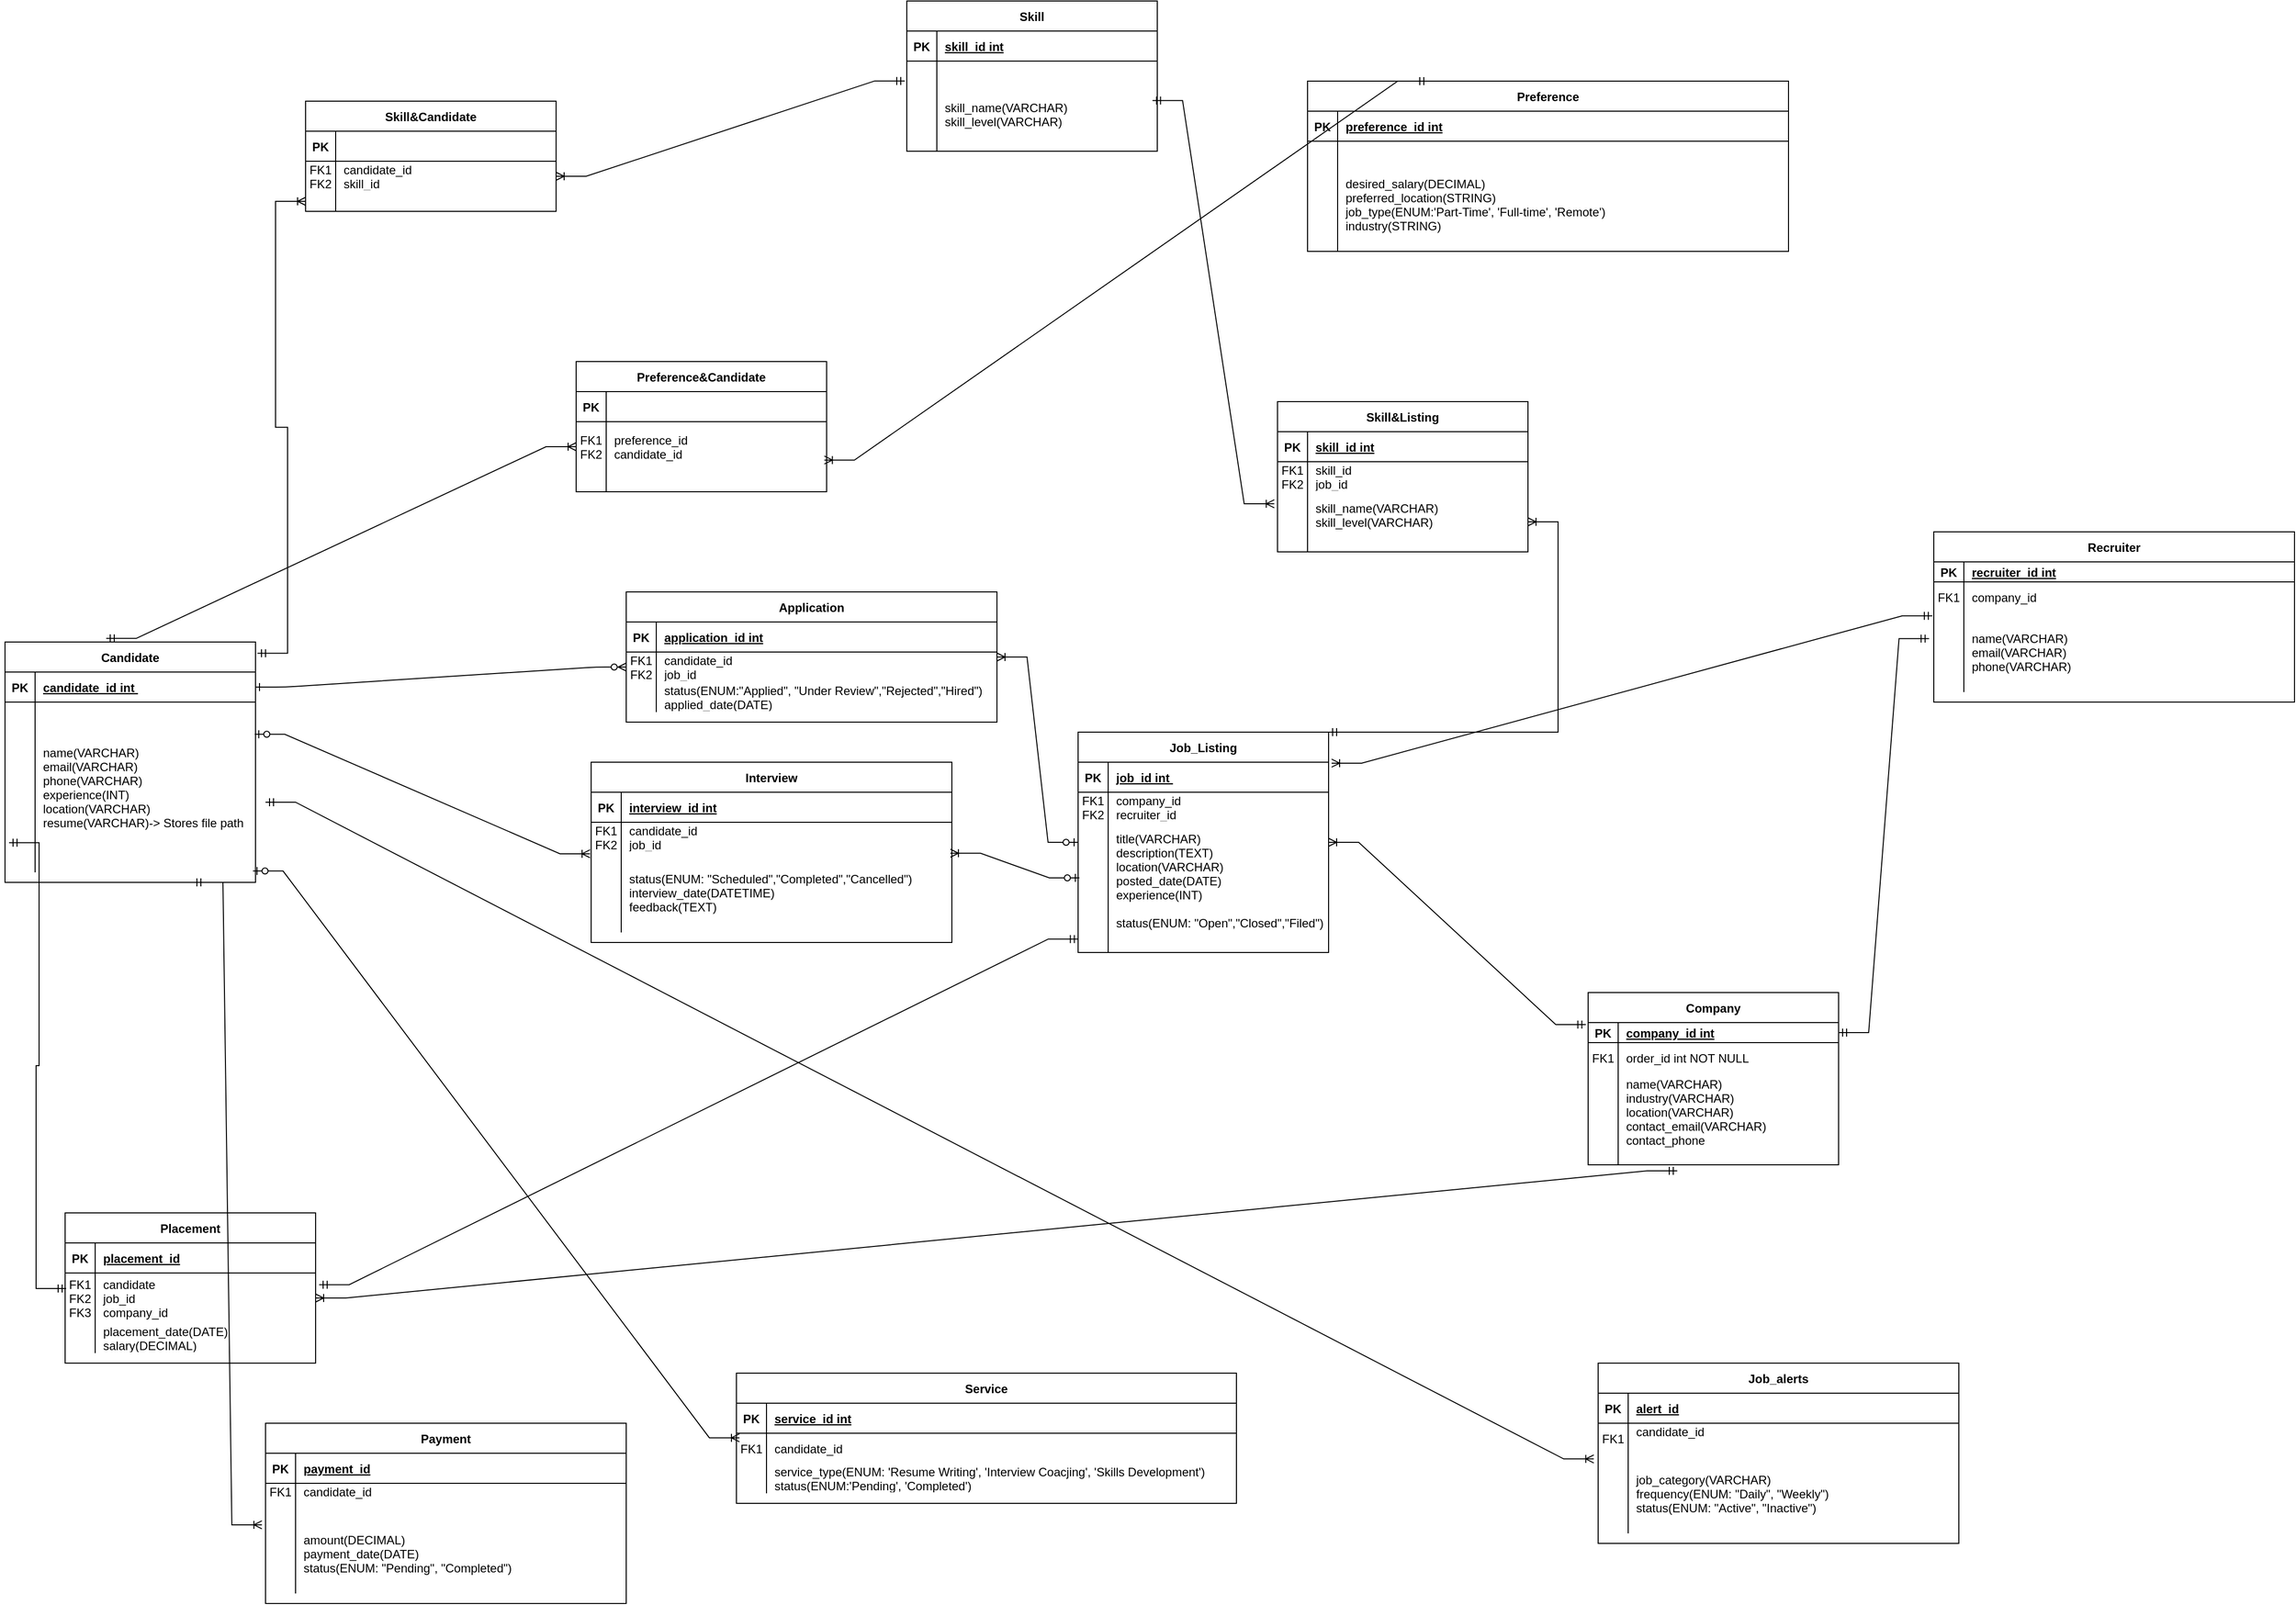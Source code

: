 <mxfile version="26.1.0">
  <diagram id="R2lEEEUBdFMjLlhIrx00" name="Page-1">
    <mxGraphModel dx="4536" dy="2691" grid="1" gridSize="10" guides="1" tooltips="1" connect="1" arrows="1" fold="1" page="1" pageScale="1" pageWidth="850" pageHeight="1100" math="0" shadow="0" extFonts="Permanent Marker^https://fonts.googleapis.com/css?family=Permanent+Marker">
      <root>
        <mxCell id="0" />
        <mxCell id="1" parent="0" />
        <mxCell id="C-vyLk0tnHw3VtMMgP7b-1" value="" style="edgeStyle=entityRelationEdgeStyle;endArrow=ERzeroToMany;startArrow=ERone;endFill=1;startFill=0;" parent="1" source="C-vyLk0tnHw3VtMMgP7b-24" target="C-vyLk0tnHw3VtMMgP7b-6" edge="1">
          <mxGeometry width="100" height="100" relative="1" as="geometry">
            <mxPoint x="340" y="720" as="sourcePoint" />
            <mxPoint x="440" y="620" as="targetPoint" />
          </mxGeometry>
        </mxCell>
        <mxCell id="C-vyLk0tnHw3VtMMgP7b-2" value="Application" style="shape=table;startSize=30;container=1;collapsible=1;childLayout=tableLayout;fixedRows=1;rowLines=0;fontStyle=1;align=center;resizeLast=1;" parent="1" vertex="1">
          <mxGeometry x="460" y="-50" width="370" height="130" as="geometry" />
        </mxCell>
        <mxCell id="C-vyLk0tnHw3VtMMgP7b-3" value="" style="shape=partialRectangle;collapsible=0;dropTarget=0;pointerEvents=0;fillColor=none;points=[[0,0.5],[1,0.5]];portConstraint=eastwest;top=0;left=0;right=0;bottom=1;" parent="C-vyLk0tnHw3VtMMgP7b-2" vertex="1">
          <mxGeometry y="30" width="370" height="30" as="geometry" />
        </mxCell>
        <mxCell id="C-vyLk0tnHw3VtMMgP7b-4" value="PK" style="shape=partialRectangle;overflow=hidden;connectable=0;fillColor=none;top=0;left=0;bottom=0;right=0;fontStyle=1;" parent="C-vyLk0tnHw3VtMMgP7b-3" vertex="1">
          <mxGeometry width="30" height="30" as="geometry">
            <mxRectangle width="30" height="30" as="alternateBounds" />
          </mxGeometry>
        </mxCell>
        <mxCell id="C-vyLk0tnHw3VtMMgP7b-5" value="application_id int" style="shape=partialRectangle;overflow=hidden;connectable=0;fillColor=none;top=0;left=0;bottom=0;right=0;align=left;spacingLeft=6;fontStyle=5;" parent="C-vyLk0tnHw3VtMMgP7b-3" vertex="1">
          <mxGeometry x="30" width="340" height="30" as="geometry">
            <mxRectangle width="340" height="30" as="alternateBounds" />
          </mxGeometry>
        </mxCell>
        <mxCell id="C-vyLk0tnHw3VtMMgP7b-6" value="" style="shape=partialRectangle;collapsible=0;dropTarget=0;pointerEvents=0;fillColor=none;points=[[0,0.5],[1,0.5]];portConstraint=eastwest;top=0;left=0;right=0;bottom=0;" parent="C-vyLk0tnHw3VtMMgP7b-2" vertex="1">
          <mxGeometry y="60" width="370" height="30" as="geometry" />
        </mxCell>
        <mxCell id="C-vyLk0tnHw3VtMMgP7b-7" value="FK1&#xa;FK2" style="shape=partialRectangle;overflow=hidden;connectable=0;fillColor=none;top=0;left=0;bottom=0;right=0;" parent="C-vyLk0tnHw3VtMMgP7b-6" vertex="1">
          <mxGeometry width="30" height="30" as="geometry">
            <mxRectangle width="30" height="30" as="alternateBounds" />
          </mxGeometry>
        </mxCell>
        <mxCell id="C-vyLk0tnHw3VtMMgP7b-8" value="candidate_id&#xa;job_id" style="shape=partialRectangle;overflow=hidden;connectable=0;fillColor=none;top=0;left=0;bottom=0;right=0;align=left;spacingLeft=6;" parent="C-vyLk0tnHw3VtMMgP7b-6" vertex="1">
          <mxGeometry x="30" width="340" height="30" as="geometry">
            <mxRectangle width="340" height="30" as="alternateBounds" />
          </mxGeometry>
        </mxCell>
        <mxCell id="C-vyLk0tnHw3VtMMgP7b-9" value="" style="shape=partialRectangle;collapsible=0;dropTarget=0;pointerEvents=0;fillColor=none;points=[[0,0.5],[1,0.5]];portConstraint=eastwest;top=0;left=0;right=0;bottom=0;" parent="C-vyLk0tnHw3VtMMgP7b-2" vertex="1">
          <mxGeometry y="90" width="370" height="30" as="geometry" />
        </mxCell>
        <mxCell id="C-vyLk0tnHw3VtMMgP7b-10" value="" style="shape=partialRectangle;overflow=hidden;connectable=0;fillColor=none;top=0;left=0;bottom=0;right=0;" parent="C-vyLk0tnHw3VtMMgP7b-9" vertex="1">
          <mxGeometry width="30" height="30" as="geometry">
            <mxRectangle width="30" height="30" as="alternateBounds" />
          </mxGeometry>
        </mxCell>
        <mxCell id="C-vyLk0tnHw3VtMMgP7b-11" value="status(ENUM:&quot;Applied&quot;, &quot;Under Review&quot;,&quot;Rejected&quot;,&quot;Hired&quot;)&#xa;applied_date(DATE)" style="shape=partialRectangle;overflow=hidden;connectable=0;fillColor=none;top=0;left=0;bottom=0;right=0;align=left;spacingLeft=6;" parent="C-vyLk0tnHw3VtMMgP7b-9" vertex="1">
          <mxGeometry x="30" width="340" height="30" as="geometry">
            <mxRectangle width="340" height="30" as="alternateBounds" />
          </mxGeometry>
        </mxCell>
        <mxCell id="C-vyLk0tnHw3VtMMgP7b-13" value="Interview" style="shape=table;startSize=30;container=1;collapsible=1;childLayout=tableLayout;fixedRows=1;rowLines=0;fontStyle=1;align=center;resizeLast=1;" parent="1" vertex="1">
          <mxGeometry x="425" y="120" width="360" height="180" as="geometry" />
        </mxCell>
        <mxCell id="C-vyLk0tnHw3VtMMgP7b-14" value="" style="shape=partialRectangle;collapsible=0;dropTarget=0;pointerEvents=0;fillColor=none;points=[[0,0.5],[1,0.5]];portConstraint=eastwest;top=0;left=0;right=0;bottom=1;" parent="C-vyLk0tnHw3VtMMgP7b-13" vertex="1">
          <mxGeometry y="30" width="360" height="30" as="geometry" />
        </mxCell>
        <mxCell id="C-vyLk0tnHw3VtMMgP7b-15" value="PK" style="shape=partialRectangle;overflow=hidden;connectable=0;fillColor=none;top=0;left=0;bottom=0;right=0;fontStyle=1;" parent="C-vyLk0tnHw3VtMMgP7b-14" vertex="1">
          <mxGeometry width="30" height="30" as="geometry">
            <mxRectangle width="30" height="30" as="alternateBounds" />
          </mxGeometry>
        </mxCell>
        <mxCell id="C-vyLk0tnHw3VtMMgP7b-16" value="interview_id int" style="shape=partialRectangle;overflow=hidden;connectable=0;fillColor=none;top=0;left=0;bottom=0;right=0;align=left;spacingLeft=6;fontStyle=5;" parent="C-vyLk0tnHw3VtMMgP7b-14" vertex="1">
          <mxGeometry x="30" width="330" height="30" as="geometry">
            <mxRectangle width="330" height="30" as="alternateBounds" />
          </mxGeometry>
        </mxCell>
        <mxCell id="C-vyLk0tnHw3VtMMgP7b-17" value="" style="shape=partialRectangle;collapsible=0;dropTarget=0;pointerEvents=0;fillColor=none;points=[[0,0.5],[1,0.5]];portConstraint=eastwest;top=0;left=0;right=0;bottom=0;" parent="C-vyLk0tnHw3VtMMgP7b-13" vertex="1">
          <mxGeometry y="60" width="360" height="30" as="geometry" />
        </mxCell>
        <mxCell id="C-vyLk0tnHw3VtMMgP7b-18" value="FK1&#xa;FK2" style="shape=partialRectangle;overflow=hidden;connectable=0;fillColor=none;top=0;left=0;bottom=0;right=0;" parent="C-vyLk0tnHw3VtMMgP7b-17" vertex="1">
          <mxGeometry width="30" height="30" as="geometry">
            <mxRectangle width="30" height="30" as="alternateBounds" />
          </mxGeometry>
        </mxCell>
        <mxCell id="C-vyLk0tnHw3VtMMgP7b-19" value="candidate_id &#xa;job_id" style="shape=partialRectangle;overflow=hidden;connectable=0;fillColor=none;top=0;left=0;bottom=0;right=0;align=left;spacingLeft=6;" parent="C-vyLk0tnHw3VtMMgP7b-17" vertex="1">
          <mxGeometry x="30" width="330" height="30" as="geometry">
            <mxRectangle width="330" height="30" as="alternateBounds" />
          </mxGeometry>
        </mxCell>
        <mxCell id="C-vyLk0tnHw3VtMMgP7b-20" value="" style="shape=partialRectangle;collapsible=0;dropTarget=0;pointerEvents=0;fillColor=none;points=[[0,0.5],[1,0.5]];portConstraint=eastwest;top=0;left=0;right=0;bottom=0;" parent="C-vyLk0tnHw3VtMMgP7b-13" vertex="1">
          <mxGeometry y="90" width="360" height="80" as="geometry" />
        </mxCell>
        <mxCell id="C-vyLk0tnHw3VtMMgP7b-21" value="" style="shape=partialRectangle;overflow=hidden;connectable=0;fillColor=none;top=0;left=0;bottom=0;right=0;" parent="C-vyLk0tnHw3VtMMgP7b-20" vertex="1">
          <mxGeometry width="30" height="80" as="geometry">
            <mxRectangle width="30" height="80" as="alternateBounds" />
          </mxGeometry>
        </mxCell>
        <mxCell id="C-vyLk0tnHw3VtMMgP7b-22" value="status(ENUM: &quot;Scheduled&quot;,&quot;Completed&quot;,&quot;Cancelled&quot;)&#xa;interview_date(DATETIME)&#xa;feedback(TEXT)" style="shape=partialRectangle;overflow=hidden;connectable=0;fillColor=none;top=0;left=0;bottom=0;right=0;align=left;spacingLeft=6;" parent="C-vyLk0tnHw3VtMMgP7b-20" vertex="1">
          <mxGeometry x="30" width="330" height="80" as="geometry">
            <mxRectangle width="330" height="80" as="alternateBounds" />
          </mxGeometry>
        </mxCell>
        <mxCell id="C-vyLk0tnHw3VtMMgP7b-23" value="Candidate" style="shape=table;startSize=30;container=1;collapsible=1;childLayout=tableLayout;fixedRows=1;rowLines=0;fontStyle=1;align=center;resizeLast=1;" parent="1" vertex="1">
          <mxGeometry x="-160" width="250" height="240" as="geometry" />
        </mxCell>
        <mxCell id="C-vyLk0tnHw3VtMMgP7b-24" value="" style="shape=partialRectangle;collapsible=0;dropTarget=0;pointerEvents=0;fillColor=none;points=[[0,0.5],[1,0.5]];portConstraint=eastwest;top=0;left=0;right=0;bottom=1;" parent="C-vyLk0tnHw3VtMMgP7b-23" vertex="1">
          <mxGeometry y="30" width="250" height="30" as="geometry" />
        </mxCell>
        <mxCell id="C-vyLk0tnHw3VtMMgP7b-25" value="PK" style="shape=partialRectangle;overflow=hidden;connectable=0;fillColor=none;top=0;left=0;bottom=0;right=0;fontStyle=1;" parent="C-vyLk0tnHw3VtMMgP7b-24" vertex="1">
          <mxGeometry width="30" height="30" as="geometry">
            <mxRectangle width="30" height="30" as="alternateBounds" />
          </mxGeometry>
        </mxCell>
        <mxCell id="C-vyLk0tnHw3VtMMgP7b-26" value="candidate_id int " style="shape=partialRectangle;overflow=hidden;connectable=0;fillColor=none;top=0;left=0;bottom=0;right=0;align=left;spacingLeft=6;fontStyle=5;" parent="C-vyLk0tnHw3VtMMgP7b-24" vertex="1">
          <mxGeometry x="30" width="220" height="30" as="geometry">
            <mxRectangle width="220" height="30" as="alternateBounds" />
          </mxGeometry>
        </mxCell>
        <mxCell id="C-vyLk0tnHw3VtMMgP7b-27" value="" style="shape=partialRectangle;collapsible=0;dropTarget=0;pointerEvents=0;fillColor=none;points=[[0,0.5],[1,0.5]];portConstraint=eastwest;top=0;left=0;right=0;bottom=0;" parent="C-vyLk0tnHw3VtMMgP7b-23" vertex="1">
          <mxGeometry y="60" width="250" height="170" as="geometry" />
        </mxCell>
        <mxCell id="C-vyLk0tnHw3VtMMgP7b-28" value="" style="shape=partialRectangle;overflow=hidden;connectable=0;fillColor=none;top=0;left=0;bottom=0;right=0;" parent="C-vyLk0tnHw3VtMMgP7b-27" vertex="1">
          <mxGeometry width="30" height="170" as="geometry">
            <mxRectangle width="30" height="170" as="alternateBounds" />
          </mxGeometry>
        </mxCell>
        <mxCell id="C-vyLk0tnHw3VtMMgP7b-29" value="name(VARCHAR)&#xa;email(VARCHAR)&#xa;phone(VARCHAR)&#xa;experience(INT)&#xa;location(VARCHAR)&#xa;resume(VARCHAR)-&gt; Stores file path" style="shape=partialRectangle;overflow=hidden;connectable=0;fillColor=none;top=0;left=0;bottom=0;right=0;align=left;spacingLeft=6;" parent="C-vyLk0tnHw3VtMMgP7b-27" vertex="1">
          <mxGeometry x="30" width="220" height="170" as="geometry">
            <mxRectangle width="220" height="170" as="alternateBounds" />
          </mxGeometry>
        </mxCell>
        <mxCell id="pcjNR2ZxZ8GuqHbUPMWK-2" value="Service" style="shape=table;startSize=30;container=1;collapsible=1;childLayout=tableLayout;fixedRows=1;rowLines=0;fontStyle=1;align=center;resizeLast=1;" vertex="1" parent="1">
          <mxGeometry x="570" y="730" width="499" height="130" as="geometry" />
        </mxCell>
        <mxCell id="pcjNR2ZxZ8GuqHbUPMWK-3" value="" style="shape=partialRectangle;collapsible=0;dropTarget=0;pointerEvents=0;fillColor=none;points=[[0,0.5],[1,0.5]];portConstraint=eastwest;top=0;left=0;right=0;bottom=1;" vertex="1" parent="pcjNR2ZxZ8GuqHbUPMWK-2">
          <mxGeometry y="30" width="499" height="30" as="geometry" />
        </mxCell>
        <mxCell id="pcjNR2ZxZ8GuqHbUPMWK-4" value="PK" style="shape=partialRectangle;overflow=hidden;connectable=0;fillColor=none;top=0;left=0;bottom=0;right=0;fontStyle=1;" vertex="1" parent="pcjNR2ZxZ8GuqHbUPMWK-3">
          <mxGeometry width="30" height="30" as="geometry">
            <mxRectangle width="30" height="30" as="alternateBounds" />
          </mxGeometry>
        </mxCell>
        <mxCell id="pcjNR2ZxZ8GuqHbUPMWK-5" value="service_id int" style="shape=partialRectangle;overflow=hidden;connectable=0;fillColor=none;top=0;left=0;bottom=0;right=0;align=left;spacingLeft=6;fontStyle=5;" vertex="1" parent="pcjNR2ZxZ8GuqHbUPMWK-3">
          <mxGeometry x="30" width="469" height="30" as="geometry">
            <mxRectangle width="469" height="30" as="alternateBounds" />
          </mxGeometry>
        </mxCell>
        <mxCell id="pcjNR2ZxZ8GuqHbUPMWK-6" value="" style="shape=partialRectangle;collapsible=0;dropTarget=0;pointerEvents=0;fillColor=none;points=[[0,0.5],[1,0.5]];portConstraint=eastwest;top=0;left=0;right=0;bottom=0;" vertex="1" parent="pcjNR2ZxZ8GuqHbUPMWK-2">
          <mxGeometry y="60" width="499" height="30" as="geometry" />
        </mxCell>
        <mxCell id="pcjNR2ZxZ8GuqHbUPMWK-7" value="FK1" style="shape=partialRectangle;overflow=hidden;connectable=0;fillColor=none;top=0;left=0;bottom=0;right=0;" vertex="1" parent="pcjNR2ZxZ8GuqHbUPMWK-6">
          <mxGeometry width="30" height="30" as="geometry">
            <mxRectangle width="30" height="30" as="alternateBounds" />
          </mxGeometry>
        </mxCell>
        <mxCell id="pcjNR2ZxZ8GuqHbUPMWK-8" value="candidate_id" style="shape=partialRectangle;overflow=hidden;connectable=0;fillColor=none;top=0;left=0;bottom=0;right=0;align=left;spacingLeft=6;" vertex="1" parent="pcjNR2ZxZ8GuqHbUPMWK-6">
          <mxGeometry x="30" width="469" height="30" as="geometry">
            <mxRectangle width="469" height="30" as="alternateBounds" />
          </mxGeometry>
        </mxCell>
        <mxCell id="pcjNR2ZxZ8GuqHbUPMWK-9" value="" style="shape=partialRectangle;collapsible=0;dropTarget=0;pointerEvents=0;fillColor=none;points=[[0,0.5],[1,0.5]];portConstraint=eastwest;top=0;left=0;right=0;bottom=0;" vertex="1" parent="pcjNR2ZxZ8GuqHbUPMWK-2">
          <mxGeometry y="90" width="499" height="30" as="geometry" />
        </mxCell>
        <mxCell id="pcjNR2ZxZ8GuqHbUPMWK-10" value="" style="shape=partialRectangle;overflow=hidden;connectable=0;fillColor=none;top=0;left=0;bottom=0;right=0;" vertex="1" parent="pcjNR2ZxZ8GuqHbUPMWK-9">
          <mxGeometry width="30" height="30" as="geometry">
            <mxRectangle width="30" height="30" as="alternateBounds" />
          </mxGeometry>
        </mxCell>
        <mxCell id="pcjNR2ZxZ8GuqHbUPMWK-11" value="service_type(ENUM: &#39;Resume Writing&#39;, &#39;Interview Coacjing&#39;, &#39;Skills Development&#39;)&#xa;status(ENUM:&#39;Pending&#39;, &#39;Completed&#39;)" style="shape=partialRectangle;overflow=hidden;connectable=0;fillColor=none;top=0;left=0;bottom=0;right=0;align=left;spacingLeft=6;" vertex="1" parent="pcjNR2ZxZ8GuqHbUPMWK-9">
          <mxGeometry x="30" width="469" height="30" as="geometry">
            <mxRectangle width="469" height="30" as="alternateBounds" />
          </mxGeometry>
        </mxCell>
        <mxCell id="pcjNR2ZxZ8GuqHbUPMWK-12" value="" style="edgeStyle=entityRelationEdgeStyle;fontSize=12;html=1;endArrow=ERoneToMany;startArrow=ERzeroToOne;rounded=0;exitX=0.997;exitY=0.189;exitDx=0;exitDy=0;exitPerimeter=0;entryX=-0.003;entryY=0.018;entryDx=0;entryDy=0;entryPerimeter=0;" edge="1" parent="1" source="C-vyLk0tnHw3VtMMgP7b-27" target="C-vyLk0tnHw3VtMMgP7b-20">
          <mxGeometry width="100" height="100" relative="1" as="geometry">
            <mxPoint x="110" y="174.88" as="sourcePoint" />
            <mxPoint x="255" y="245.11" as="targetPoint" />
          </mxGeometry>
        </mxCell>
        <mxCell id="pcjNR2ZxZ8GuqHbUPMWK-13" value="" style="edgeStyle=entityRelationEdgeStyle;fontSize=12;html=1;endArrow=ERoneToMany;startArrow=ERzeroToOne;rounded=0;entryX=0.006;entryY=0.153;entryDx=0;entryDy=0;entryPerimeter=0;exitX=0.99;exitY=0.992;exitDx=0;exitDy=0;exitPerimeter=0;" edge="1" parent="1" source="C-vyLk0tnHw3VtMMgP7b-27" target="pcjNR2ZxZ8GuqHbUPMWK-6">
          <mxGeometry width="100" height="100" relative="1" as="geometry">
            <mxPoint x="340" y="330.0" as="sourcePoint" />
            <mxPoint x="172.25" y="536.71" as="targetPoint" />
            <Array as="points">
              <mxPoint x="356.5" y="336.95" />
              <mxPoint x="446.5" y="517.95" />
            </Array>
          </mxGeometry>
        </mxCell>
        <mxCell id="pcjNR2ZxZ8GuqHbUPMWK-14" value="Job_Listing" style="shape=table;startSize=30;container=1;collapsible=1;childLayout=tableLayout;fixedRows=1;rowLines=0;fontStyle=1;align=center;resizeLast=1;" vertex="1" parent="1">
          <mxGeometry x="911" y="90" width="250" height="220" as="geometry" />
        </mxCell>
        <mxCell id="pcjNR2ZxZ8GuqHbUPMWK-15" value="" style="shape=partialRectangle;collapsible=0;dropTarget=0;pointerEvents=0;fillColor=none;points=[[0,0.5],[1,0.5]];portConstraint=eastwest;top=0;left=0;right=0;bottom=1;" vertex="1" parent="pcjNR2ZxZ8GuqHbUPMWK-14">
          <mxGeometry y="30" width="250" height="30" as="geometry" />
        </mxCell>
        <mxCell id="pcjNR2ZxZ8GuqHbUPMWK-16" value="PK" style="shape=partialRectangle;overflow=hidden;connectable=0;fillColor=none;top=0;left=0;bottom=0;right=0;fontStyle=1;" vertex="1" parent="pcjNR2ZxZ8GuqHbUPMWK-15">
          <mxGeometry width="30" height="30" as="geometry">
            <mxRectangle width="30" height="30" as="alternateBounds" />
          </mxGeometry>
        </mxCell>
        <mxCell id="pcjNR2ZxZ8GuqHbUPMWK-17" value="job_id int " style="shape=partialRectangle;overflow=hidden;connectable=0;fillColor=none;top=0;left=0;bottom=0;right=0;align=left;spacingLeft=6;fontStyle=5;" vertex="1" parent="pcjNR2ZxZ8GuqHbUPMWK-15">
          <mxGeometry x="30" width="220" height="30" as="geometry">
            <mxRectangle width="220" height="30" as="alternateBounds" />
          </mxGeometry>
        </mxCell>
        <mxCell id="pcjNR2ZxZ8GuqHbUPMWK-18" value="" style="shape=partialRectangle;collapsible=0;dropTarget=0;pointerEvents=0;fillColor=none;points=[[0,0.5],[1,0.5]];portConstraint=eastwest;top=0;left=0;right=0;bottom=0;" vertex="1" parent="pcjNR2ZxZ8GuqHbUPMWK-14">
          <mxGeometry y="60" width="250" height="30" as="geometry" />
        </mxCell>
        <mxCell id="pcjNR2ZxZ8GuqHbUPMWK-19" value="FK1&#xa;FK2" style="shape=partialRectangle;overflow=hidden;connectable=0;fillColor=none;top=0;left=0;bottom=0;right=0;" vertex="1" parent="pcjNR2ZxZ8GuqHbUPMWK-18">
          <mxGeometry width="30" height="30" as="geometry">
            <mxRectangle width="30" height="30" as="alternateBounds" />
          </mxGeometry>
        </mxCell>
        <mxCell id="pcjNR2ZxZ8GuqHbUPMWK-20" value="company_id&#xa;recruiter_id" style="shape=partialRectangle;overflow=hidden;connectable=0;fillColor=none;top=0;left=0;bottom=0;right=0;align=left;spacingLeft=6;" vertex="1" parent="pcjNR2ZxZ8GuqHbUPMWK-18">
          <mxGeometry x="30" width="220" height="30" as="geometry">
            <mxRectangle width="220" height="30" as="alternateBounds" />
          </mxGeometry>
        </mxCell>
        <mxCell id="pcjNR2ZxZ8GuqHbUPMWK-21" value="" style="shape=partialRectangle;collapsible=0;dropTarget=0;pointerEvents=0;fillColor=none;points=[[0,0.5],[1,0.5]];portConstraint=eastwest;top=0;left=0;right=0;bottom=0;" vertex="1" parent="pcjNR2ZxZ8GuqHbUPMWK-14">
          <mxGeometry y="90" width="250" height="130" as="geometry" />
        </mxCell>
        <mxCell id="pcjNR2ZxZ8GuqHbUPMWK-22" value="" style="shape=partialRectangle;overflow=hidden;connectable=0;fillColor=none;top=0;left=0;bottom=0;right=0;" vertex="1" parent="pcjNR2ZxZ8GuqHbUPMWK-21">
          <mxGeometry width="30" height="130" as="geometry">
            <mxRectangle width="30" height="130" as="alternateBounds" />
          </mxGeometry>
        </mxCell>
        <mxCell id="pcjNR2ZxZ8GuqHbUPMWK-23" value="title(VARCHAR)&#xa;description(TEXT)&#xa;location(VARCHAR)&#xa;posted_date(DATE)&#xa;experience(INT)&#xa;&#xa;status(ENUM: &quot;Open&quot;,&quot;Closed&quot;,&quot;Filed&quot;)&#xa;" style="shape=partialRectangle;overflow=hidden;connectable=0;fillColor=none;top=0;left=0;bottom=0;right=0;align=left;spacingLeft=6;" vertex="1" parent="pcjNR2ZxZ8GuqHbUPMWK-21">
          <mxGeometry x="30" width="220" height="130" as="geometry">
            <mxRectangle width="220" height="130" as="alternateBounds" />
          </mxGeometry>
        </mxCell>
        <mxCell id="pcjNR2ZxZ8GuqHbUPMWK-24" value="" style="edgeStyle=entityRelationEdgeStyle;fontSize=12;html=1;endArrow=ERoneToMany;startArrow=ERzeroToOne;rounded=0;" edge="1" parent="1" source="pcjNR2ZxZ8GuqHbUPMWK-14" target="C-vyLk0tnHw3VtMMgP7b-2">
          <mxGeometry width="100" height="100" relative="1" as="geometry">
            <mxPoint x="750" y="320" as="sourcePoint" />
            <mxPoint x="850" y="220" as="targetPoint" />
          </mxGeometry>
        </mxCell>
        <mxCell id="pcjNR2ZxZ8GuqHbUPMWK-25" value="Company" style="shape=table;startSize=30;container=1;collapsible=1;childLayout=tableLayout;fixedRows=1;rowLines=0;fontStyle=1;align=center;resizeLast=1;" vertex="1" parent="1">
          <mxGeometry x="1420" y="350" width="250" height="172" as="geometry" />
        </mxCell>
        <mxCell id="pcjNR2ZxZ8GuqHbUPMWK-26" value="" style="shape=partialRectangle;collapsible=0;dropTarget=0;pointerEvents=0;fillColor=none;points=[[0,0.5],[1,0.5]];portConstraint=eastwest;top=0;left=0;right=0;bottom=1;" vertex="1" parent="pcjNR2ZxZ8GuqHbUPMWK-25">
          <mxGeometry y="30" width="250" height="20" as="geometry" />
        </mxCell>
        <mxCell id="pcjNR2ZxZ8GuqHbUPMWK-27" value="PK" style="shape=partialRectangle;overflow=hidden;connectable=0;fillColor=none;top=0;left=0;bottom=0;right=0;fontStyle=1;" vertex="1" parent="pcjNR2ZxZ8GuqHbUPMWK-26">
          <mxGeometry width="30" height="20" as="geometry">
            <mxRectangle width="30" height="20" as="alternateBounds" />
          </mxGeometry>
        </mxCell>
        <mxCell id="pcjNR2ZxZ8GuqHbUPMWK-28" value="company_id int" style="shape=partialRectangle;overflow=hidden;connectable=0;fillColor=none;top=0;left=0;bottom=0;right=0;align=left;spacingLeft=6;fontStyle=5;" vertex="1" parent="pcjNR2ZxZ8GuqHbUPMWK-26">
          <mxGeometry x="30" width="220" height="20" as="geometry">
            <mxRectangle width="220" height="20" as="alternateBounds" />
          </mxGeometry>
        </mxCell>
        <mxCell id="pcjNR2ZxZ8GuqHbUPMWK-29" value="" style="shape=partialRectangle;collapsible=0;dropTarget=0;pointerEvents=0;fillColor=none;points=[[0,0.5],[1,0.5]];portConstraint=eastwest;top=0;left=0;right=0;bottom=0;" vertex="1" parent="pcjNR2ZxZ8GuqHbUPMWK-25">
          <mxGeometry y="50" width="250" height="30" as="geometry" />
        </mxCell>
        <mxCell id="pcjNR2ZxZ8GuqHbUPMWK-30" value="FK1" style="shape=partialRectangle;overflow=hidden;connectable=0;fillColor=none;top=0;left=0;bottom=0;right=0;" vertex="1" parent="pcjNR2ZxZ8GuqHbUPMWK-29">
          <mxGeometry width="30" height="30" as="geometry">
            <mxRectangle width="30" height="30" as="alternateBounds" />
          </mxGeometry>
        </mxCell>
        <mxCell id="pcjNR2ZxZ8GuqHbUPMWK-31" value="order_id int NOT NULL" style="shape=partialRectangle;overflow=hidden;connectable=0;fillColor=none;top=0;left=0;bottom=0;right=0;align=left;spacingLeft=6;" vertex="1" parent="pcjNR2ZxZ8GuqHbUPMWK-29">
          <mxGeometry x="30" width="220" height="30" as="geometry">
            <mxRectangle width="220" height="30" as="alternateBounds" />
          </mxGeometry>
        </mxCell>
        <mxCell id="pcjNR2ZxZ8GuqHbUPMWK-32" value="" style="shape=partialRectangle;collapsible=0;dropTarget=0;pointerEvents=0;fillColor=none;points=[[0,0.5],[1,0.5]];portConstraint=eastwest;top=0;left=0;right=0;bottom=0;" vertex="1" parent="pcjNR2ZxZ8GuqHbUPMWK-25">
          <mxGeometry y="80" width="250" height="92" as="geometry" />
        </mxCell>
        <mxCell id="pcjNR2ZxZ8GuqHbUPMWK-33" value="" style="shape=partialRectangle;overflow=hidden;connectable=0;fillColor=none;top=0;left=0;bottom=0;right=0;" vertex="1" parent="pcjNR2ZxZ8GuqHbUPMWK-32">
          <mxGeometry width="30" height="92" as="geometry">
            <mxRectangle width="30" height="92" as="alternateBounds" />
          </mxGeometry>
        </mxCell>
        <mxCell id="pcjNR2ZxZ8GuqHbUPMWK-34" value="name(VARCHAR)&#xa;industry(VARCHAR)&#xa;location(VARCHAR)&#xa;contact_email(VARCHAR)&#xa;contact_phone&#xa;" style="shape=partialRectangle;overflow=hidden;connectable=0;fillColor=none;top=0;left=0;bottom=0;right=0;align=left;spacingLeft=6;" vertex="1" parent="pcjNR2ZxZ8GuqHbUPMWK-32">
          <mxGeometry x="30" width="220" height="92" as="geometry">
            <mxRectangle width="220" height="92" as="alternateBounds" />
          </mxGeometry>
        </mxCell>
        <mxCell id="pcjNR2ZxZ8GuqHbUPMWK-36" value="" style="edgeStyle=entityRelationEdgeStyle;fontSize=12;html=1;endArrow=ERoneToMany;startArrow=ERmandOne;rounded=0;exitX=-0.009;exitY=0.186;exitDx=0;exitDy=0;exitPerimeter=0;" edge="1" parent="1" source="pcjNR2ZxZ8GuqHbUPMWK-25" target="pcjNR2ZxZ8GuqHbUPMWK-14">
          <mxGeometry width="100" height="100" relative="1" as="geometry">
            <mxPoint x="1150" y="360" as="sourcePoint" />
            <mxPoint x="1250" y="260" as="targetPoint" />
          </mxGeometry>
        </mxCell>
        <mxCell id="pcjNR2ZxZ8GuqHbUPMWK-37" value="" style="edgeStyle=entityRelationEdgeStyle;fontSize=12;html=1;endArrow=ERoneToMany;startArrow=ERzeroToOne;rounded=0;exitX=0.005;exitY=0.427;exitDx=0;exitDy=0;exitPerimeter=0;entryX=0.996;entryY=0.011;entryDx=0;entryDy=0;entryPerimeter=0;" edge="1" parent="1" source="pcjNR2ZxZ8GuqHbUPMWK-21" target="C-vyLk0tnHw3VtMMgP7b-20">
          <mxGeometry width="100" height="100" relative="1" as="geometry">
            <mxPoint x="489" y="510" as="sourcePoint" />
            <mxPoint x="700" y="370" as="targetPoint" />
            <Array as="points">
              <mxPoint x="699" y="425" />
              <mxPoint x="700" y="440" />
              <mxPoint x="630" y="440" />
              <mxPoint x="699" y="415" />
            </Array>
          </mxGeometry>
        </mxCell>
        <mxCell id="pcjNR2ZxZ8GuqHbUPMWK-39" value="Placement" style="shape=table;startSize=30;container=1;collapsible=1;childLayout=tableLayout;fixedRows=1;rowLines=0;fontStyle=1;align=center;resizeLast=1;" vertex="1" parent="1">
          <mxGeometry x="-100" y="570" width="250" height="150" as="geometry" />
        </mxCell>
        <mxCell id="pcjNR2ZxZ8GuqHbUPMWK-40" value="" style="shape=partialRectangle;collapsible=0;dropTarget=0;pointerEvents=0;fillColor=none;points=[[0,0.5],[1,0.5]];portConstraint=eastwest;top=0;left=0;right=0;bottom=1;" vertex="1" parent="pcjNR2ZxZ8GuqHbUPMWK-39">
          <mxGeometry y="30" width="250" height="30" as="geometry" />
        </mxCell>
        <mxCell id="pcjNR2ZxZ8GuqHbUPMWK-41" value="PK" style="shape=partialRectangle;overflow=hidden;connectable=0;fillColor=none;top=0;left=0;bottom=0;right=0;fontStyle=1;" vertex="1" parent="pcjNR2ZxZ8GuqHbUPMWK-40">
          <mxGeometry width="30" height="30" as="geometry">
            <mxRectangle width="30" height="30" as="alternateBounds" />
          </mxGeometry>
        </mxCell>
        <mxCell id="pcjNR2ZxZ8GuqHbUPMWK-42" value="placement_id" style="shape=partialRectangle;overflow=hidden;connectable=0;fillColor=none;top=0;left=0;bottom=0;right=0;align=left;spacingLeft=6;fontStyle=5;" vertex="1" parent="pcjNR2ZxZ8GuqHbUPMWK-40">
          <mxGeometry x="30" width="220" height="30" as="geometry">
            <mxRectangle width="220" height="30" as="alternateBounds" />
          </mxGeometry>
        </mxCell>
        <mxCell id="pcjNR2ZxZ8GuqHbUPMWK-43" value="" style="shape=partialRectangle;collapsible=0;dropTarget=0;pointerEvents=0;fillColor=none;points=[[0,0.5],[1,0.5]];portConstraint=eastwest;top=0;left=0;right=0;bottom=0;" vertex="1" parent="pcjNR2ZxZ8GuqHbUPMWK-39">
          <mxGeometry y="60" width="250" height="50" as="geometry" />
        </mxCell>
        <mxCell id="pcjNR2ZxZ8GuqHbUPMWK-44" value="FK1&#xa;FK2&#xa;FK3" style="shape=partialRectangle;overflow=hidden;connectable=0;fillColor=none;top=0;left=0;bottom=0;right=0;" vertex="1" parent="pcjNR2ZxZ8GuqHbUPMWK-43">
          <mxGeometry width="30" height="50" as="geometry">
            <mxRectangle width="30" height="50" as="alternateBounds" />
          </mxGeometry>
        </mxCell>
        <mxCell id="pcjNR2ZxZ8GuqHbUPMWK-45" value="candidate&#xa;job_id&#xa;company_id" style="shape=partialRectangle;overflow=hidden;connectable=0;fillColor=none;top=0;left=0;bottom=0;right=0;align=left;spacingLeft=6;" vertex="1" parent="pcjNR2ZxZ8GuqHbUPMWK-43">
          <mxGeometry x="30" width="220" height="50" as="geometry">
            <mxRectangle width="220" height="50" as="alternateBounds" />
          </mxGeometry>
        </mxCell>
        <mxCell id="pcjNR2ZxZ8GuqHbUPMWK-46" value="" style="shape=partialRectangle;collapsible=0;dropTarget=0;pointerEvents=0;fillColor=none;points=[[0,0.5],[1,0.5]];portConstraint=eastwest;top=0;left=0;right=0;bottom=0;" vertex="1" parent="pcjNR2ZxZ8GuqHbUPMWK-39">
          <mxGeometry y="110" width="250" height="30" as="geometry" />
        </mxCell>
        <mxCell id="pcjNR2ZxZ8GuqHbUPMWK-47" value="" style="shape=partialRectangle;overflow=hidden;connectable=0;fillColor=none;top=0;left=0;bottom=0;right=0;" vertex="1" parent="pcjNR2ZxZ8GuqHbUPMWK-46">
          <mxGeometry width="30" height="30" as="geometry">
            <mxRectangle width="30" height="30" as="alternateBounds" />
          </mxGeometry>
        </mxCell>
        <mxCell id="pcjNR2ZxZ8GuqHbUPMWK-48" value="placement_date(DATE)&#xa;salary(DECIMAL)" style="shape=partialRectangle;overflow=hidden;connectable=0;fillColor=none;top=0;left=0;bottom=0;right=0;align=left;spacingLeft=6;" vertex="1" parent="pcjNR2ZxZ8GuqHbUPMWK-46">
          <mxGeometry x="30" width="220" height="30" as="geometry">
            <mxRectangle width="220" height="30" as="alternateBounds" />
          </mxGeometry>
        </mxCell>
        <mxCell id="pcjNR2ZxZ8GuqHbUPMWK-60" value="Recruiter" style="shape=table;startSize=30;container=1;collapsible=1;childLayout=tableLayout;fixedRows=1;rowLines=0;fontStyle=1;align=center;resizeLast=1;" vertex="1" parent="1">
          <mxGeometry x="1765" y="-110" width="360" height="170" as="geometry" />
        </mxCell>
        <mxCell id="pcjNR2ZxZ8GuqHbUPMWK-61" value="" style="shape=partialRectangle;collapsible=0;dropTarget=0;pointerEvents=0;fillColor=none;points=[[0,0.5],[1,0.5]];portConstraint=eastwest;top=0;left=0;right=0;bottom=1;" vertex="1" parent="pcjNR2ZxZ8GuqHbUPMWK-60">
          <mxGeometry y="30" width="360" height="20" as="geometry" />
        </mxCell>
        <mxCell id="pcjNR2ZxZ8GuqHbUPMWK-62" value="PK" style="shape=partialRectangle;overflow=hidden;connectable=0;fillColor=none;top=0;left=0;bottom=0;right=0;fontStyle=1;" vertex="1" parent="pcjNR2ZxZ8GuqHbUPMWK-61">
          <mxGeometry width="30" height="20" as="geometry">
            <mxRectangle width="30" height="20" as="alternateBounds" />
          </mxGeometry>
        </mxCell>
        <mxCell id="pcjNR2ZxZ8GuqHbUPMWK-63" value="recruiter_id int" style="shape=partialRectangle;overflow=hidden;connectable=0;fillColor=none;top=0;left=0;bottom=0;right=0;align=left;spacingLeft=6;fontStyle=5;" vertex="1" parent="pcjNR2ZxZ8GuqHbUPMWK-61">
          <mxGeometry x="30" width="330" height="20" as="geometry">
            <mxRectangle width="330" height="20" as="alternateBounds" />
          </mxGeometry>
        </mxCell>
        <mxCell id="pcjNR2ZxZ8GuqHbUPMWK-64" value="" style="shape=partialRectangle;collapsible=0;dropTarget=0;pointerEvents=0;fillColor=none;points=[[0,0.5],[1,0.5]];portConstraint=eastwest;top=0;left=0;right=0;bottom=0;" vertex="1" parent="pcjNR2ZxZ8GuqHbUPMWK-60">
          <mxGeometry y="50" width="360" height="30" as="geometry" />
        </mxCell>
        <mxCell id="pcjNR2ZxZ8GuqHbUPMWK-65" value="FK1" style="shape=partialRectangle;overflow=hidden;connectable=0;fillColor=none;top=0;left=0;bottom=0;right=0;" vertex="1" parent="pcjNR2ZxZ8GuqHbUPMWK-64">
          <mxGeometry width="30" height="30" as="geometry">
            <mxRectangle width="30" height="30" as="alternateBounds" />
          </mxGeometry>
        </mxCell>
        <mxCell id="pcjNR2ZxZ8GuqHbUPMWK-66" value="company_id" style="shape=partialRectangle;overflow=hidden;connectable=0;fillColor=none;top=0;left=0;bottom=0;right=0;align=left;spacingLeft=6;" vertex="1" parent="pcjNR2ZxZ8GuqHbUPMWK-64">
          <mxGeometry x="30" width="330" height="30" as="geometry">
            <mxRectangle width="330" height="30" as="alternateBounds" />
          </mxGeometry>
        </mxCell>
        <mxCell id="pcjNR2ZxZ8GuqHbUPMWK-67" value="" style="shape=partialRectangle;collapsible=0;dropTarget=0;pointerEvents=0;fillColor=none;points=[[0,0.5],[1,0.5]];portConstraint=eastwest;top=0;left=0;right=0;bottom=0;" vertex="1" parent="pcjNR2ZxZ8GuqHbUPMWK-60">
          <mxGeometry y="80" width="360" height="80" as="geometry" />
        </mxCell>
        <mxCell id="pcjNR2ZxZ8GuqHbUPMWK-68" value="" style="shape=partialRectangle;overflow=hidden;connectable=0;fillColor=none;top=0;left=0;bottom=0;right=0;" vertex="1" parent="pcjNR2ZxZ8GuqHbUPMWK-67">
          <mxGeometry width="30" height="80" as="geometry">
            <mxRectangle width="30" height="80" as="alternateBounds" />
          </mxGeometry>
        </mxCell>
        <mxCell id="pcjNR2ZxZ8GuqHbUPMWK-69" value="name(VARCHAR)&#xa;email(VARCHAR)&#xa;phone(VARCHAR)" style="shape=partialRectangle;overflow=hidden;connectable=0;fillColor=none;top=0;left=0;bottom=0;right=0;align=left;spacingLeft=6;" vertex="1" parent="pcjNR2ZxZ8GuqHbUPMWK-67">
          <mxGeometry x="30" width="330" height="80" as="geometry">
            <mxRectangle width="330" height="80" as="alternateBounds" />
          </mxGeometry>
        </mxCell>
        <mxCell id="pcjNR2ZxZ8GuqHbUPMWK-70" value="" style="edgeStyle=entityRelationEdgeStyle;fontSize=12;html=1;endArrow=ERmandOne;startArrow=ERmandOne;rounded=0;entryX=-0.013;entryY=0.333;entryDx=0;entryDy=0;entryPerimeter=0;exitX=1;exitY=0.5;exitDx=0;exitDy=0;" edge="1" parent="1" source="pcjNR2ZxZ8GuqHbUPMWK-26" target="pcjNR2ZxZ8GuqHbUPMWK-67">
          <mxGeometry width="100" height="100" relative="1" as="geometry">
            <mxPoint x="840" y="-140" as="sourcePoint" />
            <mxPoint x="940" y="-240" as="targetPoint" />
            <Array as="points">
              <mxPoint x="1230" y="90" />
              <mxPoint x="1000" y="-70" />
            </Array>
          </mxGeometry>
        </mxCell>
        <mxCell id="pcjNR2ZxZ8GuqHbUPMWK-71" value="" style="edgeStyle=entityRelationEdgeStyle;fontSize=12;html=1;endArrow=ERmandOne;startArrow=ERmandOne;rounded=0;entryX=0.016;entryY=0.826;entryDx=0;entryDy=0;entryPerimeter=0;exitX=0.004;exitY=0.31;exitDx=0;exitDy=0;exitPerimeter=0;" edge="1" parent="1" source="pcjNR2ZxZ8GuqHbUPMWK-43" target="C-vyLk0tnHw3VtMMgP7b-27">
          <mxGeometry width="100" height="100" relative="1" as="geometry">
            <mxPoint x="120" y="460" as="sourcePoint" />
            <mxPoint x="220" y="360" as="targetPoint" />
          </mxGeometry>
        </mxCell>
        <mxCell id="pcjNR2ZxZ8GuqHbUPMWK-72" value="" style="edgeStyle=entityRelationEdgeStyle;fontSize=12;html=1;endArrow=ERmandOne;startArrow=ERmandOne;rounded=0;exitX=1.014;exitY=0.234;exitDx=0;exitDy=0;exitPerimeter=0;entryX=0.001;entryY=0.897;entryDx=0;entryDy=0;entryPerimeter=0;" edge="1" parent="1" source="pcjNR2ZxZ8GuqHbUPMWK-43" target="pcjNR2ZxZ8GuqHbUPMWK-21">
          <mxGeometry width="100" height="100" relative="1" as="geometry">
            <mxPoint x="170" y="520" as="sourcePoint" />
            <mxPoint x="270" y="420" as="targetPoint" />
            <Array as="points">
              <mxPoint x="220" y="600" />
            </Array>
          </mxGeometry>
        </mxCell>
        <mxCell id="pcjNR2ZxZ8GuqHbUPMWK-73" value="" style="edgeStyle=entityRelationEdgeStyle;fontSize=12;html=1;endArrow=ERoneToMany;startArrow=ERmandOne;rounded=0;exitX=0.356;exitY=1.065;exitDx=0;exitDy=0;exitPerimeter=0;" edge="1" parent="1" source="pcjNR2ZxZ8GuqHbUPMWK-32" target="pcjNR2ZxZ8GuqHbUPMWK-43">
          <mxGeometry width="100" height="100" relative="1" as="geometry">
            <mxPoint x="890" y="755" as="sourcePoint" />
            <mxPoint x="320" y="670" as="targetPoint" />
          </mxGeometry>
        </mxCell>
        <mxCell id="pcjNR2ZxZ8GuqHbUPMWK-74" value="" style="edgeStyle=entityRelationEdgeStyle;fontSize=12;html=1;endArrow=ERoneToMany;startArrow=ERmandOne;rounded=0;exitX=-0.004;exitY=0.048;exitDx=0;exitDy=0;exitPerimeter=0;entryX=1.012;entryY=0.033;entryDx=0;entryDy=0;entryPerimeter=0;" edge="1" parent="1" source="pcjNR2ZxZ8GuqHbUPMWK-67" target="pcjNR2ZxZ8GuqHbUPMWK-15">
          <mxGeometry width="100" height="100" relative="1" as="geometry">
            <mxPoint x="1490" y="110" as="sourcePoint" />
            <mxPoint x="1590" y="10" as="targetPoint" />
          </mxGeometry>
        </mxCell>
        <mxCell id="pcjNR2ZxZ8GuqHbUPMWK-75" value="Job_alerts" style="shape=table;startSize=30;container=1;collapsible=1;childLayout=tableLayout;fixedRows=1;rowLines=0;fontStyle=1;align=center;resizeLast=1;" vertex="1" parent="1">
          <mxGeometry x="1430" y="720" width="360" height="180" as="geometry" />
        </mxCell>
        <mxCell id="pcjNR2ZxZ8GuqHbUPMWK-76" value="" style="shape=partialRectangle;collapsible=0;dropTarget=0;pointerEvents=0;fillColor=none;points=[[0,0.5],[1,0.5]];portConstraint=eastwest;top=0;left=0;right=0;bottom=1;" vertex="1" parent="pcjNR2ZxZ8GuqHbUPMWK-75">
          <mxGeometry y="30" width="360" height="30" as="geometry" />
        </mxCell>
        <mxCell id="pcjNR2ZxZ8GuqHbUPMWK-77" value="PK" style="shape=partialRectangle;overflow=hidden;connectable=0;fillColor=none;top=0;left=0;bottom=0;right=0;fontStyle=1;" vertex="1" parent="pcjNR2ZxZ8GuqHbUPMWK-76">
          <mxGeometry width="30" height="30" as="geometry">
            <mxRectangle width="30" height="30" as="alternateBounds" />
          </mxGeometry>
        </mxCell>
        <mxCell id="pcjNR2ZxZ8GuqHbUPMWK-78" value="alert_id" style="shape=partialRectangle;overflow=hidden;connectable=0;fillColor=none;top=0;left=0;bottom=0;right=0;align=left;spacingLeft=6;fontStyle=5;" vertex="1" parent="pcjNR2ZxZ8GuqHbUPMWK-76">
          <mxGeometry x="30" width="330" height="30" as="geometry">
            <mxRectangle width="330" height="30" as="alternateBounds" />
          </mxGeometry>
        </mxCell>
        <mxCell id="pcjNR2ZxZ8GuqHbUPMWK-79" value="" style="shape=partialRectangle;collapsible=0;dropTarget=0;pointerEvents=0;fillColor=none;points=[[0,0.5],[1,0.5]];portConstraint=eastwest;top=0;left=0;right=0;bottom=0;" vertex="1" parent="pcjNR2ZxZ8GuqHbUPMWK-75">
          <mxGeometry y="60" width="360" height="30" as="geometry" />
        </mxCell>
        <mxCell id="pcjNR2ZxZ8GuqHbUPMWK-80" value="FK1" style="shape=partialRectangle;overflow=hidden;connectable=0;fillColor=none;top=0;left=0;bottom=0;right=0;" vertex="1" parent="pcjNR2ZxZ8GuqHbUPMWK-79">
          <mxGeometry width="30" height="30" as="geometry">
            <mxRectangle width="30" height="30" as="alternateBounds" />
          </mxGeometry>
        </mxCell>
        <mxCell id="pcjNR2ZxZ8GuqHbUPMWK-81" value="candidate_id &#xa;" style="shape=partialRectangle;overflow=hidden;connectable=0;fillColor=none;top=0;left=0;bottom=0;right=0;align=left;spacingLeft=6;" vertex="1" parent="pcjNR2ZxZ8GuqHbUPMWK-79">
          <mxGeometry x="30" width="330" height="30" as="geometry">
            <mxRectangle width="330" height="30" as="alternateBounds" />
          </mxGeometry>
        </mxCell>
        <mxCell id="pcjNR2ZxZ8GuqHbUPMWK-82" value="" style="shape=partialRectangle;collapsible=0;dropTarget=0;pointerEvents=0;fillColor=none;points=[[0,0.5],[1,0.5]];portConstraint=eastwest;top=0;left=0;right=0;bottom=0;" vertex="1" parent="pcjNR2ZxZ8GuqHbUPMWK-75">
          <mxGeometry y="90" width="360" height="80" as="geometry" />
        </mxCell>
        <mxCell id="pcjNR2ZxZ8GuqHbUPMWK-83" value="" style="shape=partialRectangle;overflow=hidden;connectable=0;fillColor=none;top=0;left=0;bottom=0;right=0;" vertex="1" parent="pcjNR2ZxZ8GuqHbUPMWK-82">
          <mxGeometry width="30" height="80" as="geometry">
            <mxRectangle width="30" height="80" as="alternateBounds" />
          </mxGeometry>
        </mxCell>
        <mxCell id="pcjNR2ZxZ8GuqHbUPMWK-84" value="job_category(VARCHAR)&#xa;frequency(ENUM: &quot;Daily&quot;, &quot;Weekly&quot;)&#xa;status(ENUM: &quot;Active&quot;, &quot;Inactive&quot;)" style="shape=partialRectangle;overflow=hidden;connectable=0;fillColor=none;top=0;left=0;bottom=0;right=0;align=left;spacingLeft=6;" vertex="1" parent="pcjNR2ZxZ8GuqHbUPMWK-82">
          <mxGeometry x="30" width="330" height="80" as="geometry">
            <mxRectangle width="330" height="80" as="alternateBounds" />
          </mxGeometry>
        </mxCell>
        <mxCell id="pcjNR2ZxZ8GuqHbUPMWK-85" value="" style="edgeStyle=entityRelationEdgeStyle;fontSize=12;html=1;endArrow=ERoneToMany;startArrow=ERmandOne;rounded=0;exitX=1.04;exitY=0.588;exitDx=0;exitDy=0;exitPerimeter=0;entryX=-0.012;entryY=0.071;entryDx=0;entryDy=0;entryPerimeter=0;" edge="1" parent="1" source="C-vyLk0tnHw3VtMMgP7b-27" target="pcjNR2ZxZ8GuqHbUPMWK-82">
          <mxGeometry width="100" height="100" relative="1" as="geometry">
            <mxPoint x="340" y="710" as="sourcePoint" />
            <mxPoint x="1290" y="660" as="targetPoint" />
          </mxGeometry>
        </mxCell>
        <mxCell id="pcjNR2ZxZ8GuqHbUPMWK-87" value="Payment" style="shape=table;startSize=30;container=1;collapsible=1;childLayout=tableLayout;fixedRows=1;rowLines=0;fontStyle=1;align=center;resizeLast=1;" vertex="1" parent="1">
          <mxGeometry x="100" y="780" width="360" height="180" as="geometry" />
        </mxCell>
        <mxCell id="pcjNR2ZxZ8GuqHbUPMWK-88" value="" style="shape=partialRectangle;collapsible=0;dropTarget=0;pointerEvents=0;fillColor=none;points=[[0,0.5],[1,0.5]];portConstraint=eastwest;top=0;left=0;right=0;bottom=1;" vertex="1" parent="pcjNR2ZxZ8GuqHbUPMWK-87">
          <mxGeometry y="30" width="360" height="30" as="geometry" />
        </mxCell>
        <mxCell id="pcjNR2ZxZ8GuqHbUPMWK-89" value="PK" style="shape=partialRectangle;overflow=hidden;connectable=0;fillColor=none;top=0;left=0;bottom=0;right=0;fontStyle=1;" vertex="1" parent="pcjNR2ZxZ8GuqHbUPMWK-88">
          <mxGeometry width="30" height="30" as="geometry">
            <mxRectangle width="30" height="30" as="alternateBounds" />
          </mxGeometry>
        </mxCell>
        <mxCell id="pcjNR2ZxZ8GuqHbUPMWK-90" value="payment_id" style="shape=partialRectangle;overflow=hidden;connectable=0;fillColor=none;top=0;left=0;bottom=0;right=0;align=left;spacingLeft=6;fontStyle=5;" vertex="1" parent="pcjNR2ZxZ8GuqHbUPMWK-88">
          <mxGeometry x="30" width="330" height="30" as="geometry">
            <mxRectangle width="330" height="30" as="alternateBounds" />
          </mxGeometry>
        </mxCell>
        <mxCell id="pcjNR2ZxZ8GuqHbUPMWK-91" value="" style="shape=partialRectangle;collapsible=0;dropTarget=0;pointerEvents=0;fillColor=none;points=[[0,0.5],[1,0.5]];portConstraint=eastwest;top=0;left=0;right=0;bottom=0;" vertex="1" parent="pcjNR2ZxZ8GuqHbUPMWK-87">
          <mxGeometry y="60" width="360" height="30" as="geometry" />
        </mxCell>
        <mxCell id="pcjNR2ZxZ8GuqHbUPMWK-92" value="FK1&#xa;" style="shape=partialRectangle;overflow=hidden;connectable=0;fillColor=none;top=0;left=0;bottom=0;right=0;" vertex="1" parent="pcjNR2ZxZ8GuqHbUPMWK-91">
          <mxGeometry width="30" height="30" as="geometry">
            <mxRectangle width="30" height="30" as="alternateBounds" />
          </mxGeometry>
        </mxCell>
        <mxCell id="pcjNR2ZxZ8GuqHbUPMWK-93" value="candidate_id &#xa;" style="shape=partialRectangle;overflow=hidden;connectable=0;fillColor=none;top=0;left=0;bottom=0;right=0;align=left;spacingLeft=6;" vertex="1" parent="pcjNR2ZxZ8GuqHbUPMWK-91">
          <mxGeometry x="30" width="330" height="30" as="geometry">
            <mxRectangle width="330" height="30" as="alternateBounds" />
          </mxGeometry>
        </mxCell>
        <mxCell id="pcjNR2ZxZ8GuqHbUPMWK-94" value="" style="shape=partialRectangle;collapsible=0;dropTarget=0;pointerEvents=0;fillColor=none;points=[[0,0.5],[1,0.5]];portConstraint=eastwest;top=0;left=0;right=0;bottom=0;" vertex="1" parent="pcjNR2ZxZ8GuqHbUPMWK-87">
          <mxGeometry y="90" width="360" height="80" as="geometry" />
        </mxCell>
        <mxCell id="pcjNR2ZxZ8GuqHbUPMWK-95" value="" style="shape=partialRectangle;overflow=hidden;connectable=0;fillColor=none;top=0;left=0;bottom=0;right=0;" vertex="1" parent="pcjNR2ZxZ8GuqHbUPMWK-94">
          <mxGeometry width="30" height="80" as="geometry">
            <mxRectangle width="30" height="80" as="alternateBounds" />
          </mxGeometry>
        </mxCell>
        <mxCell id="pcjNR2ZxZ8GuqHbUPMWK-96" value="amount(DECIMAL)&#xa;payment_date(DATE)&#xa;status(ENUM: &quot;Pending&quot;, &quot;Completed&quot;)" style="shape=partialRectangle;overflow=hidden;connectable=0;fillColor=none;top=0;left=0;bottom=0;right=0;align=left;spacingLeft=6;" vertex="1" parent="pcjNR2ZxZ8GuqHbUPMWK-94">
          <mxGeometry x="30" width="330" height="80" as="geometry">
            <mxRectangle width="330" height="80" as="alternateBounds" />
          </mxGeometry>
        </mxCell>
        <mxCell id="pcjNR2ZxZ8GuqHbUPMWK-97" value="" style="edgeStyle=entityRelationEdgeStyle;fontSize=12;html=1;endArrow=ERoneToMany;startArrow=ERmandOne;rounded=0;entryX=-0.01;entryY=0.143;entryDx=0;entryDy=0;entryPerimeter=0;exitX=0.75;exitY=1;exitDx=0;exitDy=0;" edge="1" parent="1" source="C-vyLk0tnHw3VtMMgP7b-23" target="pcjNR2ZxZ8GuqHbUPMWK-94">
          <mxGeometry width="100" height="100" relative="1" as="geometry">
            <mxPoint x="60" y="320" as="sourcePoint" />
            <mxPoint x="130" y="470" as="targetPoint" />
          </mxGeometry>
        </mxCell>
        <mxCell id="pcjNR2ZxZ8GuqHbUPMWK-99" value="Skill" style="shape=table;startSize=30;container=1;collapsible=1;childLayout=tableLayout;fixedRows=1;rowLines=0;fontStyle=1;align=center;resizeLast=1;" vertex="1" parent="1">
          <mxGeometry x="740" y="-640" width="250" height="150" as="geometry" />
        </mxCell>
        <mxCell id="pcjNR2ZxZ8GuqHbUPMWK-100" value="" style="shape=partialRectangle;collapsible=0;dropTarget=0;pointerEvents=0;fillColor=none;points=[[0,0.5],[1,0.5]];portConstraint=eastwest;top=0;left=0;right=0;bottom=1;" vertex="1" parent="pcjNR2ZxZ8GuqHbUPMWK-99">
          <mxGeometry y="30" width="250" height="30" as="geometry" />
        </mxCell>
        <mxCell id="pcjNR2ZxZ8GuqHbUPMWK-101" value="PK" style="shape=partialRectangle;overflow=hidden;connectable=0;fillColor=none;top=0;left=0;bottom=0;right=0;fontStyle=1;" vertex="1" parent="pcjNR2ZxZ8GuqHbUPMWK-100">
          <mxGeometry width="30" height="30" as="geometry">
            <mxRectangle width="30" height="30" as="alternateBounds" />
          </mxGeometry>
        </mxCell>
        <mxCell id="pcjNR2ZxZ8GuqHbUPMWK-102" value="skill_id int " style="shape=partialRectangle;overflow=hidden;connectable=0;fillColor=none;top=0;left=0;bottom=0;right=0;align=left;spacingLeft=6;fontStyle=5;" vertex="1" parent="pcjNR2ZxZ8GuqHbUPMWK-100">
          <mxGeometry x="30" width="220" height="30" as="geometry">
            <mxRectangle width="220" height="30" as="alternateBounds" />
          </mxGeometry>
        </mxCell>
        <mxCell id="pcjNR2ZxZ8GuqHbUPMWK-103" value="" style="shape=partialRectangle;collapsible=0;dropTarget=0;pointerEvents=0;fillColor=none;points=[[0,0.5],[1,0.5]];portConstraint=eastwest;top=0;left=0;right=0;bottom=0;" vertex="1" parent="pcjNR2ZxZ8GuqHbUPMWK-99">
          <mxGeometry y="60" width="250" height="30" as="geometry" />
        </mxCell>
        <mxCell id="pcjNR2ZxZ8GuqHbUPMWK-104" value="" style="shape=partialRectangle;overflow=hidden;connectable=0;fillColor=none;top=0;left=0;bottom=0;right=0;" vertex="1" parent="pcjNR2ZxZ8GuqHbUPMWK-103">
          <mxGeometry width="30" height="30" as="geometry">
            <mxRectangle width="30" height="30" as="alternateBounds" />
          </mxGeometry>
        </mxCell>
        <mxCell id="pcjNR2ZxZ8GuqHbUPMWK-105" value="" style="shape=partialRectangle;overflow=hidden;connectable=0;fillColor=none;top=0;left=0;bottom=0;right=0;align=left;spacingLeft=6;" vertex="1" parent="pcjNR2ZxZ8GuqHbUPMWK-103">
          <mxGeometry x="30" width="220" height="30" as="geometry">
            <mxRectangle width="220" height="30" as="alternateBounds" />
          </mxGeometry>
        </mxCell>
        <mxCell id="pcjNR2ZxZ8GuqHbUPMWK-106" value="" style="shape=partialRectangle;collapsible=0;dropTarget=0;pointerEvents=0;fillColor=none;points=[[0,0.5],[1,0.5]];portConstraint=eastwest;top=0;left=0;right=0;bottom=0;" vertex="1" parent="pcjNR2ZxZ8GuqHbUPMWK-99">
          <mxGeometry y="90" width="250" height="60" as="geometry" />
        </mxCell>
        <mxCell id="pcjNR2ZxZ8GuqHbUPMWK-107" value="" style="shape=partialRectangle;overflow=hidden;connectable=0;fillColor=none;top=0;left=0;bottom=0;right=0;" vertex="1" parent="pcjNR2ZxZ8GuqHbUPMWK-106">
          <mxGeometry width="30" height="60" as="geometry">
            <mxRectangle width="30" height="60" as="alternateBounds" />
          </mxGeometry>
        </mxCell>
        <mxCell id="pcjNR2ZxZ8GuqHbUPMWK-108" value="skill_name(VARCHAR)&#xa;skill_level(VARCHAR)&#xa;" style="shape=partialRectangle;overflow=hidden;connectable=0;fillColor=none;top=0;left=0;bottom=0;right=0;align=left;spacingLeft=6;" vertex="1" parent="pcjNR2ZxZ8GuqHbUPMWK-106">
          <mxGeometry x="30" width="220" height="60" as="geometry">
            <mxRectangle width="220" height="60" as="alternateBounds" />
          </mxGeometry>
        </mxCell>
        <mxCell id="pcjNR2ZxZ8GuqHbUPMWK-111" value="Preference" style="shape=table;startSize=30;container=1;collapsible=1;childLayout=tableLayout;fixedRows=1;rowLines=0;fontStyle=1;align=center;resizeLast=1;" vertex="1" parent="1">
          <mxGeometry x="1140" y="-560" width="480" height="170" as="geometry" />
        </mxCell>
        <mxCell id="pcjNR2ZxZ8GuqHbUPMWK-112" value="" style="shape=partialRectangle;collapsible=0;dropTarget=0;pointerEvents=0;fillColor=none;points=[[0,0.5],[1,0.5]];portConstraint=eastwest;top=0;left=0;right=0;bottom=1;" vertex="1" parent="pcjNR2ZxZ8GuqHbUPMWK-111">
          <mxGeometry y="30" width="480" height="30" as="geometry" />
        </mxCell>
        <mxCell id="pcjNR2ZxZ8GuqHbUPMWK-113" value="PK" style="shape=partialRectangle;overflow=hidden;connectable=0;fillColor=none;top=0;left=0;bottom=0;right=0;fontStyle=1;" vertex="1" parent="pcjNR2ZxZ8GuqHbUPMWK-112">
          <mxGeometry width="30" height="30" as="geometry">
            <mxRectangle width="30" height="30" as="alternateBounds" />
          </mxGeometry>
        </mxCell>
        <mxCell id="pcjNR2ZxZ8GuqHbUPMWK-114" value="preference_id int" style="shape=partialRectangle;overflow=hidden;connectable=0;fillColor=none;top=0;left=0;bottom=0;right=0;align=left;spacingLeft=6;fontStyle=5;" vertex="1" parent="pcjNR2ZxZ8GuqHbUPMWK-112">
          <mxGeometry x="30" width="450" height="30" as="geometry">
            <mxRectangle width="450" height="30" as="alternateBounds" />
          </mxGeometry>
        </mxCell>
        <mxCell id="pcjNR2ZxZ8GuqHbUPMWK-115" value="" style="shape=partialRectangle;collapsible=0;dropTarget=0;pointerEvents=0;fillColor=none;points=[[0,0.5],[1,0.5]];portConstraint=eastwest;top=0;left=0;right=0;bottom=0;" vertex="1" parent="pcjNR2ZxZ8GuqHbUPMWK-111">
          <mxGeometry y="60" width="480" height="30" as="geometry" />
        </mxCell>
        <mxCell id="pcjNR2ZxZ8GuqHbUPMWK-116" value="" style="shape=partialRectangle;overflow=hidden;connectable=0;fillColor=none;top=0;left=0;bottom=0;right=0;" vertex="1" parent="pcjNR2ZxZ8GuqHbUPMWK-115">
          <mxGeometry width="30" height="30" as="geometry">
            <mxRectangle width="30" height="30" as="alternateBounds" />
          </mxGeometry>
        </mxCell>
        <mxCell id="pcjNR2ZxZ8GuqHbUPMWK-117" value="" style="shape=partialRectangle;overflow=hidden;connectable=0;fillColor=none;top=0;left=0;bottom=0;right=0;align=left;spacingLeft=6;" vertex="1" parent="pcjNR2ZxZ8GuqHbUPMWK-115">
          <mxGeometry x="30" width="450" height="30" as="geometry">
            <mxRectangle width="450" height="30" as="alternateBounds" />
          </mxGeometry>
        </mxCell>
        <mxCell id="pcjNR2ZxZ8GuqHbUPMWK-118" value="" style="shape=partialRectangle;collapsible=0;dropTarget=0;pointerEvents=0;fillColor=none;points=[[0,0.5],[1,0.5]];portConstraint=eastwest;top=0;left=0;right=0;bottom=0;" vertex="1" parent="pcjNR2ZxZ8GuqHbUPMWK-111">
          <mxGeometry y="90" width="480" height="80" as="geometry" />
        </mxCell>
        <mxCell id="pcjNR2ZxZ8GuqHbUPMWK-119" value="" style="shape=partialRectangle;overflow=hidden;connectable=0;fillColor=none;top=0;left=0;bottom=0;right=0;" vertex="1" parent="pcjNR2ZxZ8GuqHbUPMWK-118">
          <mxGeometry width="30" height="80" as="geometry">
            <mxRectangle width="30" height="80" as="alternateBounds" />
          </mxGeometry>
        </mxCell>
        <mxCell id="pcjNR2ZxZ8GuqHbUPMWK-120" value="desired_salary(DECIMAL)&#xa;preferred_location(STRING)&#xa;job_type(ENUM:&#39;Part-Time&#39;, &#39;Full-time&#39;, &#39;Remote&#39;)&#xa;industry(STRING)&#xa;" style="shape=partialRectangle;overflow=hidden;connectable=0;fillColor=none;top=0;left=0;bottom=0;right=0;align=left;spacingLeft=6;" vertex="1" parent="pcjNR2ZxZ8GuqHbUPMWK-118">
          <mxGeometry x="30" width="450" height="80" as="geometry">
            <mxRectangle width="450" height="80" as="alternateBounds" />
          </mxGeometry>
        </mxCell>
        <mxCell id="pcjNR2ZxZ8GuqHbUPMWK-121" value="" style="edgeStyle=entityRelationEdgeStyle;fontSize=12;html=1;endArrow=ERoneToMany;startArrow=ERmandOne;rounded=0;exitX=1.013;exitY=0.083;exitDx=0;exitDy=0;exitPerimeter=0;entryX=0;entryY=0.5;entryDx=0;entryDy=0;" edge="1" parent="1" target="pcjNR2ZxZ8GuqHbUPMWK-131">
          <mxGeometry width="100" height="100" relative="1" as="geometry">
            <mxPoint x="92" y="11.28" as="sourcePoint" />
            <mxPoint x="740" y="-550.0" as="targetPoint" />
          </mxGeometry>
        </mxCell>
        <mxCell id="pcjNR2ZxZ8GuqHbUPMWK-124" value="Skill&amp;Candidate" style="shape=table;startSize=30;container=1;collapsible=1;childLayout=tableLayout;fixedRows=1;rowLines=0;fontStyle=1;align=center;resizeLast=1;" vertex="1" parent="1">
          <mxGeometry x="140" y="-540" width="250" height="110" as="geometry" />
        </mxCell>
        <mxCell id="pcjNR2ZxZ8GuqHbUPMWK-125" value="" style="shape=partialRectangle;collapsible=0;dropTarget=0;pointerEvents=0;fillColor=none;points=[[0,0.5],[1,0.5]];portConstraint=eastwest;top=0;left=0;right=0;bottom=1;" vertex="1" parent="pcjNR2ZxZ8GuqHbUPMWK-124">
          <mxGeometry y="30" width="250" height="30" as="geometry" />
        </mxCell>
        <mxCell id="pcjNR2ZxZ8GuqHbUPMWK-126" value="PK" style="shape=partialRectangle;overflow=hidden;connectable=0;fillColor=none;top=0;left=0;bottom=0;right=0;fontStyle=1;" vertex="1" parent="pcjNR2ZxZ8GuqHbUPMWK-125">
          <mxGeometry width="30" height="30" as="geometry">
            <mxRectangle width="30" height="30" as="alternateBounds" />
          </mxGeometry>
        </mxCell>
        <mxCell id="pcjNR2ZxZ8GuqHbUPMWK-127" value="" style="shape=partialRectangle;overflow=hidden;connectable=0;fillColor=none;top=0;left=0;bottom=0;right=0;align=left;spacingLeft=6;fontStyle=5;" vertex="1" parent="pcjNR2ZxZ8GuqHbUPMWK-125">
          <mxGeometry x="30" width="220" height="30" as="geometry">
            <mxRectangle width="220" height="30" as="alternateBounds" />
          </mxGeometry>
        </mxCell>
        <mxCell id="pcjNR2ZxZ8GuqHbUPMWK-128" value="" style="shape=partialRectangle;collapsible=0;dropTarget=0;pointerEvents=0;fillColor=none;points=[[0,0.5],[1,0.5]];portConstraint=eastwest;top=0;left=0;right=0;bottom=0;" vertex="1" parent="pcjNR2ZxZ8GuqHbUPMWK-124">
          <mxGeometry y="60" width="250" height="30" as="geometry" />
        </mxCell>
        <mxCell id="pcjNR2ZxZ8GuqHbUPMWK-129" value="FK1&#xa;FK2" style="shape=partialRectangle;overflow=hidden;connectable=0;fillColor=none;top=0;left=0;bottom=0;right=0;" vertex="1" parent="pcjNR2ZxZ8GuqHbUPMWK-128">
          <mxGeometry width="30" height="30" as="geometry">
            <mxRectangle width="30" height="30" as="alternateBounds" />
          </mxGeometry>
        </mxCell>
        <mxCell id="pcjNR2ZxZ8GuqHbUPMWK-130" value="candidate_id&#xa;skill_id" style="shape=partialRectangle;overflow=hidden;connectable=0;fillColor=none;top=0;left=0;bottom=0;right=0;align=left;spacingLeft=6;" vertex="1" parent="pcjNR2ZxZ8GuqHbUPMWK-128">
          <mxGeometry x="30" width="220" height="30" as="geometry">
            <mxRectangle width="220" height="30" as="alternateBounds" />
          </mxGeometry>
        </mxCell>
        <mxCell id="pcjNR2ZxZ8GuqHbUPMWK-131" value="" style="shape=partialRectangle;collapsible=0;dropTarget=0;pointerEvents=0;fillColor=none;points=[[0,0.5],[1,0.5]];portConstraint=eastwest;top=0;left=0;right=0;bottom=0;" vertex="1" parent="pcjNR2ZxZ8GuqHbUPMWK-124">
          <mxGeometry y="90" width="250" height="20" as="geometry" />
        </mxCell>
        <mxCell id="pcjNR2ZxZ8GuqHbUPMWK-132" value="" style="shape=partialRectangle;overflow=hidden;connectable=0;fillColor=none;top=0;left=0;bottom=0;right=0;" vertex="1" parent="pcjNR2ZxZ8GuqHbUPMWK-131">
          <mxGeometry width="30" height="20" as="geometry">
            <mxRectangle width="30" height="20" as="alternateBounds" />
          </mxGeometry>
        </mxCell>
        <mxCell id="pcjNR2ZxZ8GuqHbUPMWK-133" value="" style="shape=partialRectangle;overflow=hidden;connectable=0;fillColor=none;top=0;left=0;bottom=0;right=0;align=left;spacingLeft=6;" vertex="1" parent="pcjNR2ZxZ8GuqHbUPMWK-131">
          <mxGeometry x="30" width="220" height="20" as="geometry">
            <mxRectangle width="220" height="20" as="alternateBounds" />
          </mxGeometry>
        </mxCell>
        <mxCell id="pcjNR2ZxZ8GuqHbUPMWK-134" value="" style="edgeStyle=entityRelationEdgeStyle;fontSize=12;html=1;endArrow=ERoneToMany;startArrow=ERmandOne;rounded=0;entryX=1;entryY=0.5;entryDx=0;entryDy=0;exitX=-0.008;exitY=0.661;exitDx=0;exitDy=0;exitPerimeter=0;" edge="1" parent="1" source="pcjNR2ZxZ8GuqHbUPMWK-103" target="pcjNR2ZxZ8GuqHbUPMWK-128">
          <mxGeometry width="100" height="100" relative="1" as="geometry">
            <mxPoint x="1060" y="-90" as="sourcePoint" />
            <mxPoint x="1160" y="-190" as="targetPoint" />
          </mxGeometry>
        </mxCell>
        <mxCell id="pcjNR2ZxZ8GuqHbUPMWK-135" value="Preference&amp;Candidate" style="shape=table;startSize=30;container=1;collapsible=1;childLayout=tableLayout;fixedRows=1;rowLines=0;fontStyle=1;align=center;resizeLast=1;" vertex="1" parent="1">
          <mxGeometry x="410" y="-280" width="250" height="130" as="geometry" />
        </mxCell>
        <mxCell id="pcjNR2ZxZ8GuqHbUPMWK-136" value="" style="shape=partialRectangle;collapsible=0;dropTarget=0;pointerEvents=0;fillColor=none;points=[[0,0.5],[1,0.5]];portConstraint=eastwest;top=0;left=0;right=0;bottom=1;" vertex="1" parent="pcjNR2ZxZ8GuqHbUPMWK-135">
          <mxGeometry y="30" width="250" height="30" as="geometry" />
        </mxCell>
        <mxCell id="pcjNR2ZxZ8GuqHbUPMWK-137" value="PK" style="shape=partialRectangle;overflow=hidden;connectable=0;fillColor=none;top=0;left=0;bottom=0;right=0;fontStyle=1;" vertex="1" parent="pcjNR2ZxZ8GuqHbUPMWK-136">
          <mxGeometry width="30" height="30" as="geometry">
            <mxRectangle width="30" height="30" as="alternateBounds" />
          </mxGeometry>
        </mxCell>
        <mxCell id="pcjNR2ZxZ8GuqHbUPMWK-138" value="" style="shape=partialRectangle;overflow=hidden;connectable=0;fillColor=none;top=0;left=0;bottom=0;right=0;align=left;spacingLeft=6;fontStyle=5;" vertex="1" parent="pcjNR2ZxZ8GuqHbUPMWK-136">
          <mxGeometry x="30" width="220" height="30" as="geometry">
            <mxRectangle width="220" height="30" as="alternateBounds" />
          </mxGeometry>
        </mxCell>
        <mxCell id="pcjNR2ZxZ8GuqHbUPMWK-139" value="" style="shape=partialRectangle;collapsible=0;dropTarget=0;pointerEvents=0;fillColor=none;points=[[0,0.5],[1,0.5]];portConstraint=eastwest;top=0;left=0;right=0;bottom=0;" vertex="1" parent="pcjNR2ZxZ8GuqHbUPMWK-135">
          <mxGeometry y="60" width="250" height="50" as="geometry" />
        </mxCell>
        <mxCell id="pcjNR2ZxZ8GuqHbUPMWK-140" value="FK1&#xa;FK2" style="shape=partialRectangle;overflow=hidden;connectable=0;fillColor=none;top=0;left=0;bottom=0;right=0;" vertex="1" parent="pcjNR2ZxZ8GuqHbUPMWK-139">
          <mxGeometry width="30" height="50" as="geometry">
            <mxRectangle width="30" height="50" as="alternateBounds" />
          </mxGeometry>
        </mxCell>
        <mxCell id="pcjNR2ZxZ8GuqHbUPMWK-141" value="preference_id&#xa;candidate_id" style="shape=partialRectangle;overflow=hidden;connectable=0;fillColor=none;top=0;left=0;bottom=0;right=0;align=left;spacingLeft=6;" vertex="1" parent="pcjNR2ZxZ8GuqHbUPMWK-139">
          <mxGeometry x="30" width="220" height="50" as="geometry">
            <mxRectangle width="220" height="50" as="alternateBounds" />
          </mxGeometry>
        </mxCell>
        <mxCell id="pcjNR2ZxZ8GuqHbUPMWK-142" value="" style="shape=partialRectangle;collapsible=0;dropTarget=0;pointerEvents=0;fillColor=none;points=[[0,0.5],[1,0.5]];portConstraint=eastwest;top=0;left=0;right=0;bottom=0;" vertex="1" parent="pcjNR2ZxZ8GuqHbUPMWK-135">
          <mxGeometry y="110" width="250" height="20" as="geometry" />
        </mxCell>
        <mxCell id="pcjNR2ZxZ8GuqHbUPMWK-143" value="" style="shape=partialRectangle;overflow=hidden;connectable=0;fillColor=none;top=0;left=0;bottom=0;right=0;" vertex="1" parent="pcjNR2ZxZ8GuqHbUPMWK-142">
          <mxGeometry width="30" height="20" as="geometry">
            <mxRectangle width="30" height="20" as="alternateBounds" />
          </mxGeometry>
        </mxCell>
        <mxCell id="pcjNR2ZxZ8GuqHbUPMWK-144" value="" style="shape=partialRectangle;overflow=hidden;connectable=0;fillColor=none;top=0;left=0;bottom=0;right=0;align=left;spacingLeft=6;" vertex="1" parent="pcjNR2ZxZ8GuqHbUPMWK-142">
          <mxGeometry x="30" width="220" height="20" as="geometry">
            <mxRectangle width="220" height="20" as="alternateBounds" />
          </mxGeometry>
        </mxCell>
        <mxCell id="pcjNR2ZxZ8GuqHbUPMWK-145" value="" style="edgeStyle=entityRelationEdgeStyle;fontSize=12;html=1;endArrow=ERoneToMany;startArrow=ERmandOne;rounded=0;exitX=0.25;exitY=0;exitDx=0;exitDy=0;entryX=0.991;entryY=0.767;entryDx=0;entryDy=0;entryPerimeter=0;" edge="1" parent="1" source="pcjNR2ZxZ8GuqHbUPMWK-111" target="pcjNR2ZxZ8GuqHbUPMWK-139">
          <mxGeometry width="100" height="100" relative="1" as="geometry">
            <mxPoint x="1028" y="-280" as="sourcePoint" />
            <mxPoint x="680" y="-185" as="targetPoint" />
          </mxGeometry>
        </mxCell>
        <mxCell id="pcjNR2ZxZ8GuqHbUPMWK-146" value="" style="edgeStyle=entityRelationEdgeStyle;fontSize=12;html=1;endArrow=ERoneToMany;startArrow=ERmandOne;rounded=0;exitX=0.404;exitY=-0.015;exitDx=0;exitDy=0;exitPerimeter=0;entryX=0;entryY=0.5;entryDx=0;entryDy=0;" edge="1" parent="1" source="C-vyLk0tnHw3VtMMgP7b-23" target="pcjNR2ZxZ8GuqHbUPMWK-139">
          <mxGeometry width="100" height="100" relative="1" as="geometry">
            <mxPoint x="102" y="21.28" as="sourcePoint" />
            <mxPoint x="150" y="-430" as="targetPoint" />
          </mxGeometry>
        </mxCell>
        <mxCell id="pcjNR2ZxZ8GuqHbUPMWK-158" value="Skill&amp;Listing" style="shape=table;startSize=30;container=1;collapsible=1;childLayout=tableLayout;fixedRows=1;rowLines=0;fontStyle=1;align=center;resizeLast=1;" vertex="1" parent="1">
          <mxGeometry x="1110" y="-240" width="250" height="150" as="geometry" />
        </mxCell>
        <mxCell id="pcjNR2ZxZ8GuqHbUPMWK-159" value="" style="shape=partialRectangle;collapsible=0;dropTarget=0;pointerEvents=0;fillColor=none;points=[[0,0.5],[1,0.5]];portConstraint=eastwest;top=0;left=0;right=0;bottom=1;" vertex="1" parent="pcjNR2ZxZ8GuqHbUPMWK-158">
          <mxGeometry y="30" width="250" height="30" as="geometry" />
        </mxCell>
        <mxCell id="pcjNR2ZxZ8GuqHbUPMWK-160" value="PK" style="shape=partialRectangle;overflow=hidden;connectable=0;fillColor=none;top=0;left=0;bottom=0;right=0;fontStyle=1;" vertex="1" parent="pcjNR2ZxZ8GuqHbUPMWK-159">
          <mxGeometry width="30" height="30" as="geometry">
            <mxRectangle width="30" height="30" as="alternateBounds" />
          </mxGeometry>
        </mxCell>
        <mxCell id="pcjNR2ZxZ8GuqHbUPMWK-161" value="skill_id int " style="shape=partialRectangle;overflow=hidden;connectable=0;fillColor=none;top=0;left=0;bottom=0;right=0;align=left;spacingLeft=6;fontStyle=5;" vertex="1" parent="pcjNR2ZxZ8GuqHbUPMWK-159">
          <mxGeometry x="30" width="220" height="30" as="geometry">
            <mxRectangle width="220" height="30" as="alternateBounds" />
          </mxGeometry>
        </mxCell>
        <mxCell id="pcjNR2ZxZ8GuqHbUPMWK-162" value="" style="shape=partialRectangle;collapsible=0;dropTarget=0;pointerEvents=0;fillColor=none;points=[[0,0.5],[1,0.5]];portConstraint=eastwest;top=0;left=0;right=0;bottom=0;" vertex="1" parent="pcjNR2ZxZ8GuqHbUPMWK-158">
          <mxGeometry y="60" width="250" height="30" as="geometry" />
        </mxCell>
        <mxCell id="pcjNR2ZxZ8GuqHbUPMWK-163" value="FK1&#xa;FK2" style="shape=partialRectangle;overflow=hidden;connectable=0;fillColor=none;top=0;left=0;bottom=0;right=0;" vertex="1" parent="pcjNR2ZxZ8GuqHbUPMWK-162">
          <mxGeometry width="30" height="30" as="geometry">
            <mxRectangle width="30" height="30" as="alternateBounds" />
          </mxGeometry>
        </mxCell>
        <mxCell id="pcjNR2ZxZ8GuqHbUPMWK-164" value="skill_id&#xa;job_id" style="shape=partialRectangle;overflow=hidden;connectable=0;fillColor=none;top=0;left=0;bottom=0;right=0;align=left;spacingLeft=6;" vertex="1" parent="pcjNR2ZxZ8GuqHbUPMWK-162">
          <mxGeometry x="30" width="220" height="30" as="geometry">
            <mxRectangle width="220" height="30" as="alternateBounds" />
          </mxGeometry>
        </mxCell>
        <mxCell id="pcjNR2ZxZ8GuqHbUPMWK-165" value="" style="shape=partialRectangle;collapsible=0;dropTarget=0;pointerEvents=0;fillColor=none;points=[[0,0.5],[1,0.5]];portConstraint=eastwest;top=0;left=0;right=0;bottom=0;" vertex="1" parent="pcjNR2ZxZ8GuqHbUPMWK-158">
          <mxGeometry y="90" width="250" height="60" as="geometry" />
        </mxCell>
        <mxCell id="pcjNR2ZxZ8GuqHbUPMWK-166" value="" style="shape=partialRectangle;overflow=hidden;connectable=0;fillColor=none;top=0;left=0;bottom=0;right=0;" vertex="1" parent="pcjNR2ZxZ8GuqHbUPMWK-165">
          <mxGeometry width="30" height="60" as="geometry">
            <mxRectangle width="30" height="60" as="alternateBounds" />
          </mxGeometry>
        </mxCell>
        <mxCell id="pcjNR2ZxZ8GuqHbUPMWK-167" value="skill_name(VARCHAR)&#xa;skill_level(VARCHAR)&#xa;" style="shape=partialRectangle;overflow=hidden;connectable=0;fillColor=none;top=0;left=0;bottom=0;right=0;align=left;spacingLeft=6;" vertex="1" parent="pcjNR2ZxZ8GuqHbUPMWK-165">
          <mxGeometry x="30" width="220" height="60" as="geometry">
            <mxRectangle width="220" height="60" as="alternateBounds" />
          </mxGeometry>
        </mxCell>
        <mxCell id="pcjNR2ZxZ8GuqHbUPMWK-168" value="" style="edgeStyle=entityRelationEdgeStyle;fontSize=12;html=1;endArrow=ERoneToMany;startArrow=ERmandOne;rounded=0;entryX=-0.013;entryY=0.2;entryDx=0;entryDy=0;entryPerimeter=0;exitX=0.981;exitY=0.156;exitDx=0;exitDy=0;exitPerimeter=0;" edge="1" parent="1" source="pcjNR2ZxZ8GuqHbUPMWK-106" target="pcjNR2ZxZ8GuqHbUPMWK-165">
          <mxGeometry width="100" height="100" relative="1" as="geometry">
            <mxPoint x="900" y="-230" as="sourcePoint" />
            <mxPoint x="1000" y="-330" as="targetPoint" />
          </mxGeometry>
        </mxCell>
        <mxCell id="pcjNR2ZxZ8GuqHbUPMWK-169" value="" style="edgeStyle=entityRelationEdgeStyle;fontSize=12;html=1;endArrow=ERoneToMany;startArrow=ERmandOne;rounded=0;exitX=1;exitY=0;exitDx=0;exitDy=0;" edge="1" parent="1" source="pcjNR2ZxZ8GuqHbUPMWK-14" target="pcjNR2ZxZ8GuqHbUPMWK-165">
          <mxGeometry width="100" height="100" relative="1" as="geometry">
            <mxPoint x="900" y="50" as="sourcePoint" />
            <mxPoint x="1000" y="-50" as="targetPoint" />
          </mxGeometry>
        </mxCell>
      </root>
    </mxGraphModel>
  </diagram>
</mxfile>
